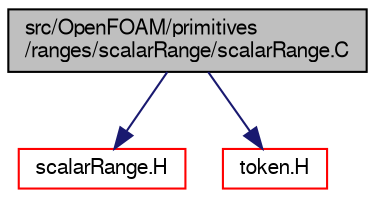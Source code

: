 digraph "src/OpenFOAM/primitives/ranges/scalarRange/scalarRange.C"
{
  bgcolor="transparent";
  edge [fontname="FreeSans",fontsize="10",labelfontname="FreeSans",labelfontsize="10"];
  node [fontname="FreeSans",fontsize="10",shape=record];
  Node0 [label="src/OpenFOAM/primitives\l/ranges/scalarRange/scalarRange.C",height=0.2,width=0.4,color="black", fillcolor="grey75", style="filled", fontcolor="black"];
  Node0 -> Node1 [color="midnightblue",fontsize="10",style="solid",fontname="FreeSans"];
  Node1 [label="scalarRange.H",height=0.2,width=0.4,color="red",URL="$a12488.html"];
  Node0 -> Node25 [color="midnightblue",fontsize="10",style="solid",fontname="FreeSans"];
  Node25 [label="token.H",height=0.2,width=0.4,color="red",URL="$a09221.html"];
}
